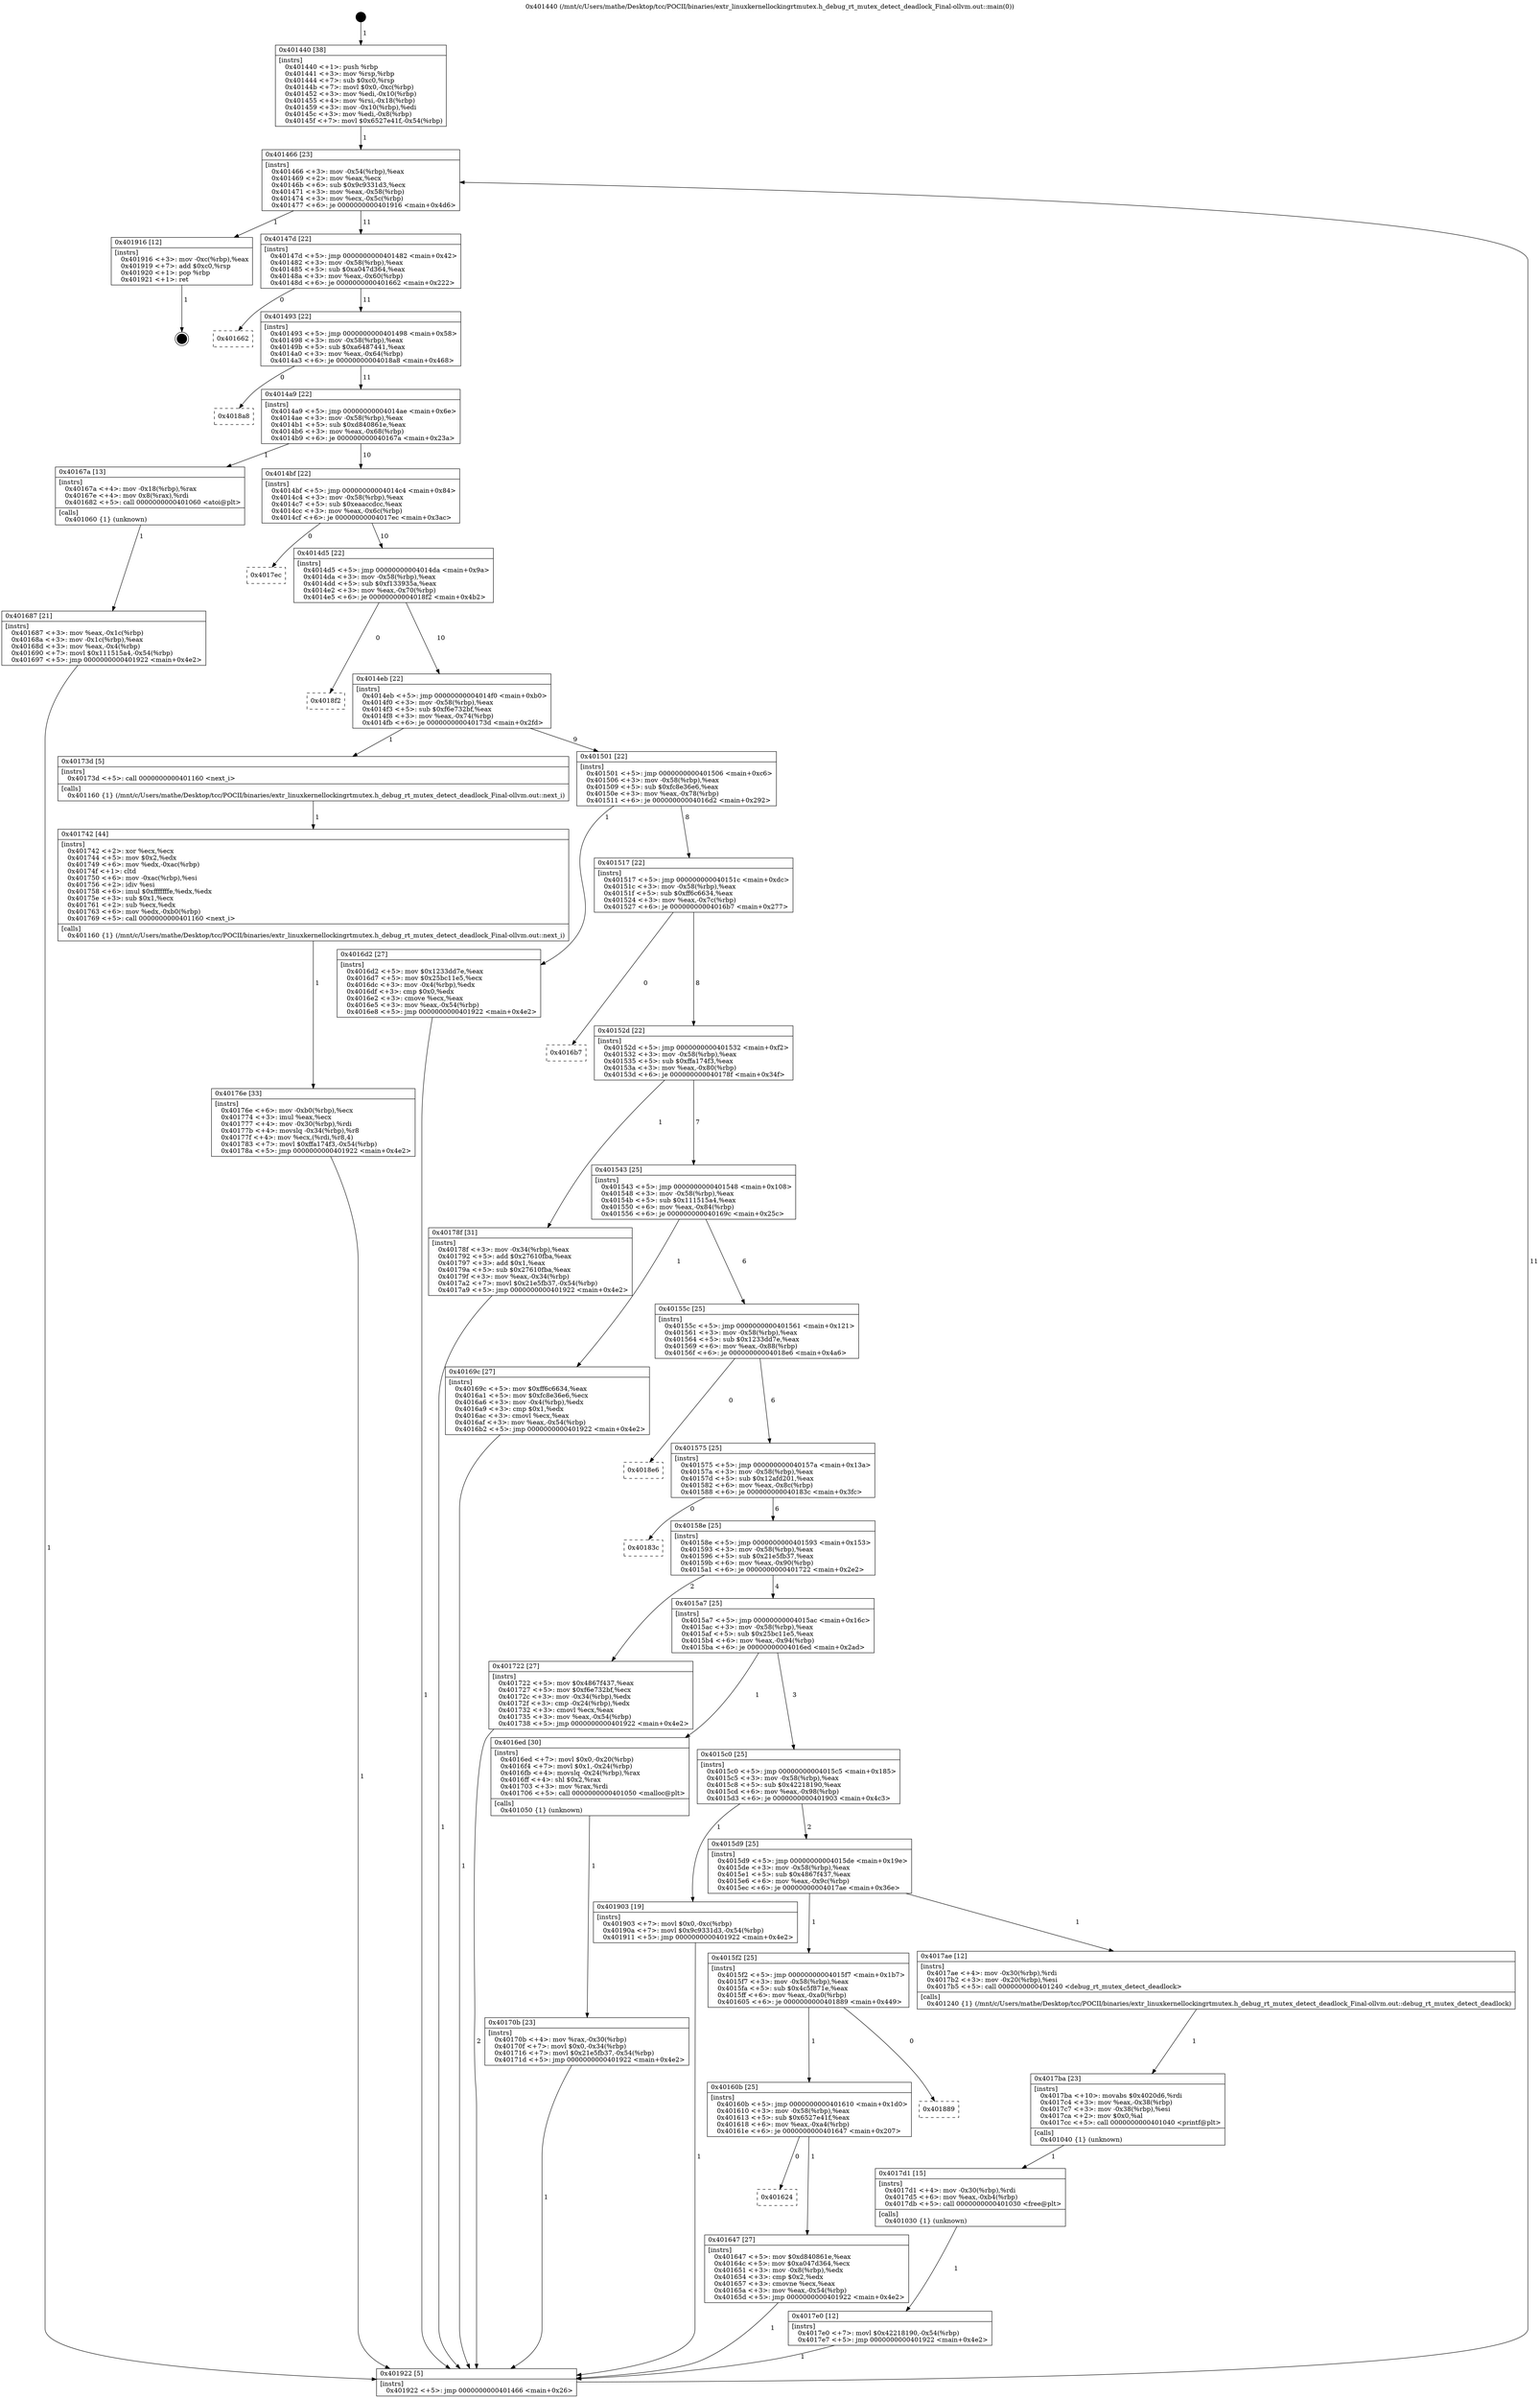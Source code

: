 digraph "0x401440" {
  label = "0x401440 (/mnt/c/Users/mathe/Desktop/tcc/POCII/binaries/extr_linuxkernellockingrtmutex.h_debug_rt_mutex_detect_deadlock_Final-ollvm.out::main(0))"
  labelloc = "t"
  node[shape=record]

  Entry [label="",width=0.3,height=0.3,shape=circle,fillcolor=black,style=filled]
  "0x401466" [label="{
     0x401466 [23]\l
     | [instrs]\l
     &nbsp;&nbsp;0x401466 \<+3\>: mov -0x54(%rbp),%eax\l
     &nbsp;&nbsp;0x401469 \<+2\>: mov %eax,%ecx\l
     &nbsp;&nbsp;0x40146b \<+6\>: sub $0x9c9331d3,%ecx\l
     &nbsp;&nbsp;0x401471 \<+3\>: mov %eax,-0x58(%rbp)\l
     &nbsp;&nbsp;0x401474 \<+3\>: mov %ecx,-0x5c(%rbp)\l
     &nbsp;&nbsp;0x401477 \<+6\>: je 0000000000401916 \<main+0x4d6\>\l
  }"]
  "0x401916" [label="{
     0x401916 [12]\l
     | [instrs]\l
     &nbsp;&nbsp;0x401916 \<+3\>: mov -0xc(%rbp),%eax\l
     &nbsp;&nbsp;0x401919 \<+7\>: add $0xc0,%rsp\l
     &nbsp;&nbsp;0x401920 \<+1\>: pop %rbp\l
     &nbsp;&nbsp;0x401921 \<+1\>: ret\l
  }"]
  "0x40147d" [label="{
     0x40147d [22]\l
     | [instrs]\l
     &nbsp;&nbsp;0x40147d \<+5\>: jmp 0000000000401482 \<main+0x42\>\l
     &nbsp;&nbsp;0x401482 \<+3\>: mov -0x58(%rbp),%eax\l
     &nbsp;&nbsp;0x401485 \<+5\>: sub $0xa047d364,%eax\l
     &nbsp;&nbsp;0x40148a \<+3\>: mov %eax,-0x60(%rbp)\l
     &nbsp;&nbsp;0x40148d \<+6\>: je 0000000000401662 \<main+0x222\>\l
  }"]
  Exit [label="",width=0.3,height=0.3,shape=circle,fillcolor=black,style=filled,peripheries=2]
  "0x401662" [label="{
     0x401662\l
  }", style=dashed]
  "0x401493" [label="{
     0x401493 [22]\l
     | [instrs]\l
     &nbsp;&nbsp;0x401493 \<+5\>: jmp 0000000000401498 \<main+0x58\>\l
     &nbsp;&nbsp;0x401498 \<+3\>: mov -0x58(%rbp),%eax\l
     &nbsp;&nbsp;0x40149b \<+5\>: sub $0xa6487441,%eax\l
     &nbsp;&nbsp;0x4014a0 \<+3\>: mov %eax,-0x64(%rbp)\l
     &nbsp;&nbsp;0x4014a3 \<+6\>: je 00000000004018a8 \<main+0x468\>\l
  }"]
  "0x4017e0" [label="{
     0x4017e0 [12]\l
     | [instrs]\l
     &nbsp;&nbsp;0x4017e0 \<+7\>: movl $0x42218190,-0x54(%rbp)\l
     &nbsp;&nbsp;0x4017e7 \<+5\>: jmp 0000000000401922 \<main+0x4e2\>\l
  }"]
  "0x4018a8" [label="{
     0x4018a8\l
  }", style=dashed]
  "0x4014a9" [label="{
     0x4014a9 [22]\l
     | [instrs]\l
     &nbsp;&nbsp;0x4014a9 \<+5\>: jmp 00000000004014ae \<main+0x6e\>\l
     &nbsp;&nbsp;0x4014ae \<+3\>: mov -0x58(%rbp),%eax\l
     &nbsp;&nbsp;0x4014b1 \<+5\>: sub $0xd840861e,%eax\l
     &nbsp;&nbsp;0x4014b6 \<+3\>: mov %eax,-0x68(%rbp)\l
     &nbsp;&nbsp;0x4014b9 \<+6\>: je 000000000040167a \<main+0x23a\>\l
  }"]
  "0x4017d1" [label="{
     0x4017d1 [15]\l
     | [instrs]\l
     &nbsp;&nbsp;0x4017d1 \<+4\>: mov -0x30(%rbp),%rdi\l
     &nbsp;&nbsp;0x4017d5 \<+6\>: mov %eax,-0xb4(%rbp)\l
     &nbsp;&nbsp;0x4017db \<+5\>: call 0000000000401030 \<free@plt\>\l
     | [calls]\l
     &nbsp;&nbsp;0x401030 \{1\} (unknown)\l
  }"]
  "0x40167a" [label="{
     0x40167a [13]\l
     | [instrs]\l
     &nbsp;&nbsp;0x40167a \<+4\>: mov -0x18(%rbp),%rax\l
     &nbsp;&nbsp;0x40167e \<+4\>: mov 0x8(%rax),%rdi\l
     &nbsp;&nbsp;0x401682 \<+5\>: call 0000000000401060 \<atoi@plt\>\l
     | [calls]\l
     &nbsp;&nbsp;0x401060 \{1\} (unknown)\l
  }"]
  "0x4014bf" [label="{
     0x4014bf [22]\l
     | [instrs]\l
     &nbsp;&nbsp;0x4014bf \<+5\>: jmp 00000000004014c4 \<main+0x84\>\l
     &nbsp;&nbsp;0x4014c4 \<+3\>: mov -0x58(%rbp),%eax\l
     &nbsp;&nbsp;0x4014c7 \<+5\>: sub $0xeaaccdcc,%eax\l
     &nbsp;&nbsp;0x4014cc \<+3\>: mov %eax,-0x6c(%rbp)\l
     &nbsp;&nbsp;0x4014cf \<+6\>: je 00000000004017ec \<main+0x3ac\>\l
  }"]
  "0x4017ba" [label="{
     0x4017ba [23]\l
     | [instrs]\l
     &nbsp;&nbsp;0x4017ba \<+10\>: movabs $0x4020d6,%rdi\l
     &nbsp;&nbsp;0x4017c4 \<+3\>: mov %eax,-0x38(%rbp)\l
     &nbsp;&nbsp;0x4017c7 \<+3\>: mov -0x38(%rbp),%esi\l
     &nbsp;&nbsp;0x4017ca \<+2\>: mov $0x0,%al\l
     &nbsp;&nbsp;0x4017cc \<+5\>: call 0000000000401040 \<printf@plt\>\l
     | [calls]\l
     &nbsp;&nbsp;0x401040 \{1\} (unknown)\l
  }"]
  "0x4017ec" [label="{
     0x4017ec\l
  }", style=dashed]
  "0x4014d5" [label="{
     0x4014d5 [22]\l
     | [instrs]\l
     &nbsp;&nbsp;0x4014d5 \<+5\>: jmp 00000000004014da \<main+0x9a\>\l
     &nbsp;&nbsp;0x4014da \<+3\>: mov -0x58(%rbp),%eax\l
     &nbsp;&nbsp;0x4014dd \<+5\>: sub $0xf133935a,%eax\l
     &nbsp;&nbsp;0x4014e2 \<+3\>: mov %eax,-0x70(%rbp)\l
     &nbsp;&nbsp;0x4014e5 \<+6\>: je 00000000004018f2 \<main+0x4b2\>\l
  }"]
  "0x40176e" [label="{
     0x40176e [33]\l
     | [instrs]\l
     &nbsp;&nbsp;0x40176e \<+6\>: mov -0xb0(%rbp),%ecx\l
     &nbsp;&nbsp;0x401774 \<+3\>: imul %eax,%ecx\l
     &nbsp;&nbsp;0x401777 \<+4\>: mov -0x30(%rbp),%rdi\l
     &nbsp;&nbsp;0x40177b \<+4\>: movslq -0x34(%rbp),%r8\l
     &nbsp;&nbsp;0x40177f \<+4\>: mov %ecx,(%rdi,%r8,4)\l
     &nbsp;&nbsp;0x401783 \<+7\>: movl $0xffa174f3,-0x54(%rbp)\l
     &nbsp;&nbsp;0x40178a \<+5\>: jmp 0000000000401922 \<main+0x4e2\>\l
  }"]
  "0x4018f2" [label="{
     0x4018f2\l
  }", style=dashed]
  "0x4014eb" [label="{
     0x4014eb [22]\l
     | [instrs]\l
     &nbsp;&nbsp;0x4014eb \<+5\>: jmp 00000000004014f0 \<main+0xb0\>\l
     &nbsp;&nbsp;0x4014f0 \<+3\>: mov -0x58(%rbp),%eax\l
     &nbsp;&nbsp;0x4014f3 \<+5\>: sub $0xf6e732bf,%eax\l
     &nbsp;&nbsp;0x4014f8 \<+3\>: mov %eax,-0x74(%rbp)\l
     &nbsp;&nbsp;0x4014fb \<+6\>: je 000000000040173d \<main+0x2fd\>\l
  }"]
  "0x401742" [label="{
     0x401742 [44]\l
     | [instrs]\l
     &nbsp;&nbsp;0x401742 \<+2\>: xor %ecx,%ecx\l
     &nbsp;&nbsp;0x401744 \<+5\>: mov $0x2,%edx\l
     &nbsp;&nbsp;0x401749 \<+6\>: mov %edx,-0xac(%rbp)\l
     &nbsp;&nbsp;0x40174f \<+1\>: cltd\l
     &nbsp;&nbsp;0x401750 \<+6\>: mov -0xac(%rbp),%esi\l
     &nbsp;&nbsp;0x401756 \<+2\>: idiv %esi\l
     &nbsp;&nbsp;0x401758 \<+6\>: imul $0xfffffffe,%edx,%edx\l
     &nbsp;&nbsp;0x40175e \<+3\>: sub $0x1,%ecx\l
     &nbsp;&nbsp;0x401761 \<+2\>: sub %ecx,%edx\l
     &nbsp;&nbsp;0x401763 \<+6\>: mov %edx,-0xb0(%rbp)\l
     &nbsp;&nbsp;0x401769 \<+5\>: call 0000000000401160 \<next_i\>\l
     | [calls]\l
     &nbsp;&nbsp;0x401160 \{1\} (/mnt/c/Users/mathe/Desktop/tcc/POCII/binaries/extr_linuxkernellockingrtmutex.h_debug_rt_mutex_detect_deadlock_Final-ollvm.out::next_i)\l
  }"]
  "0x40173d" [label="{
     0x40173d [5]\l
     | [instrs]\l
     &nbsp;&nbsp;0x40173d \<+5\>: call 0000000000401160 \<next_i\>\l
     | [calls]\l
     &nbsp;&nbsp;0x401160 \{1\} (/mnt/c/Users/mathe/Desktop/tcc/POCII/binaries/extr_linuxkernellockingrtmutex.h_debug_rt_mutex_detect_deadlock_Final-ollvm.out::next_i)\l
  }"]
  "0x401501" [label="{
     0x401501 [22]\l
     | [instrs]\l
     &nbsp;&nbsp;0x401501 \<+5\>: jmp 0000000000401506 \<main+0xc6\>\l
     &nbsp;&nbsp;0x401506 \<+3\>: mov -0x58(%rbp),%eax\l
     &nbsp;&nbsp;0x401509 \<+5\>: sub $0xfc8e36e6,%eax\l
     &nbsp;&nbsp;0x40150e \<+3\>: mov %eax,-0x78(%rbp)\l
     &nbsp;&nbsp;0x401511 \<+6\>: je 00000000004016d2 \<main+0x292\>\l
  }"]
  "0x40170b" [label="{
     0x40170b [23]\l
     | [instrs]\l
     &nbsp;&nbsp;0x40170b \<+4\>: mov %rax,-0x30(%rbp)\l
     &nbsp;&nbsp;0x40170f \<+7\>: movl $0x0,-0x34(%rbp)\l
     &nbsp;&nbsp;0x401716 \<+7\>: movl $0x21e5fb37,-0x54(%rbp)\l
     &nbsp;&nbsp;0x40171d \<+5\>: jmp 0000000000401922 \<main+0x4e2\>\l
  }"]
  "0x4016d2" [label="{
     0x4016d2 [27]\l
     | [instrs]\l
     &nbsp;&nbsp;0x4016d2 \<+5\>: mov $0x1233dd7e,%eax\l
     &nbsp;&nbsp;0x4016d7 \<+5\>: mov $0x25bc11e5,%ecx\l
     &nbsp;&nbsp;0x4016dc \<+3\>: mov -0x4(%rbp),%edx\l
     &nbsp;&nbsp;0x4016df \<+3\>: cmp $0x0,%edx\l
     &nbsp;&nbsp;0x4016e2 \<+3\>: cmove %ecx,%eax\l
     &nbsp;&nbsp;0x4016e5 \<+3\>: mov %eax,-0x54(%rbp)\l
     &nbsp;&nbsp;0x4016e8 \<+5\>: jmp 0000000000401922 \<main+0x4e2\>\l
  }"]
  "0x401517" [label="{
     0x401517 [22]\l
     | [instrs]\l
     &nbsp;&nbsp;0x401517 \<+5\>: jmp 000000000040151c \<main+0xdc\>\l
     &nbsp;&nbsp;0x40151c \<+3\>: mov -0x58(%rbp),%eax\l
     &nbsp;&nbsp;0x40151f \<+5\>: sub $0xff6c6634,%eax\l
     &nbsp;&nbsp;0x401524 \<+3\>: mov %eax,-0x7c(%rbp)\l
     &nbsp;&nbsp;0x401527 \<+6\>: je 00000000004016b7 \<main+0x277\>\l
  }"]
  "0x401687" [label="{
     0x401687 [21]\l
     | [instrs]\l
     &nbsp;&nbsp;0x401687 \<+3\>: mov %eax,-0x1c(%rbp)\l
     &nbsp;&nbsp;0x40168a \<+3\>: mov -0x1c(%rbp),%eax\l
     &nbsp;&nbsp;0x40168d \<+3\>: mov %eax,-0x4(%rbp)\l
     &nbsp;&nbsp;0x401690 \<+7\>: movl $0x111515a4,-0x54(%rbp)\l
     &nbsp;&nbsp;0x401697 \<+5\>: jmp 0000000000401922 \<main+0x4e2\>\l
  }"]
  "0x4016b7" [label="{
     0x4016b7\l
  }", style=dashed]
  "0x40152d" [label="{
     0x40152d [22]\l
     | [instrs]\l
     &nbsp;&nbsp;0x40152d \<+5\>: jmp 0000000000401532 \<main+0xf2\>\l
     &nbsp;&nbsp;0x401532 \<+3\>: mov -0x58(%rbp),%eax\l
     &nbsp;&nbsp;0x401535 \<+5\>: sub $0xffa174f3,%eax\l
     &nbsp;&nbsp;0x40153a \<+3\>: mov %eax,-0x80(%rbp)\l
     &nbsp;&nbsp;0x40153d \<+6\>: je 000000000040178f \<main+0x34f\>\l
  }"]
  "0x401440" [label="{
     0x401440 [38]\l
     | [instrs]\l
     &nbsp;&nbsp;0x401440 \<+1\>: push %rbp\l
     &nbsp;&nbsp;0x401441 \<+3\>: mov %rsp,%rbp\l
     &nbsp;&nbsp;0x401444 \<+7\>: sub $0xc0,%rsp\l
     &nbsp;&nbsp;0x40144b \<+7\>: movl $0x0,-0xc(%rbp)\l
     &nbsp;&nbsp;0x401452 \<+3\>: mov %edi,-0x10(%rbp)\l
     &nbsp;&nbsp;0x401455 \<+4\>: mov %rsi,-0x18(%rbp)\l
     &nbsp;&nbsp;0x401459 \<+3\>: mov -0x10(%rbp),%edi\l
     &nbsp;&nbsp;0x40145c \<+3\>: mov %edi,-0x8(%rbp)\l
     &nbsp;&nbsp;0x40145f \<+7\>: movl $0x6527e41f,-0x54(%rbp)\l
  }"]
  "0x40178f" [label="{
     0x40178f [31]\l
     | [instrs]\l
     &nbsp;&nbsp;0x40178f \<+3\>: mov -0x34(%rbp),%eax\l
     &nbsp;&nbsp;0x401792 \<+5\>: add $0x27610fba,%eax\l
     &nbsp;&nbsp;0x401797 \<+3\>: add $0x1,%eax\l
     &nbsp;&nbsp;0x40179a \<+5\>: sub $0x27610fba,%eax\l
     &nbsp;&nbsp;0x40179f \<+3\>: mov %eax,-0x34(%rbp)\l
     &nbsp;&nbsp;0x4017a2 \<+7\>: movl $0x21e5fb37,-0x54(%rbp)\l
     &nbsp;&nbsp;0x4017a9 \<+5\>: jmp 0000000000401922 \<main+0x4e2\>\l
  }"]
  "0x401543" [label="{
     0x401543 [25]\l
     | [instrs]\l
     &nbsp;&nbsp;0x401543 \<+5\>: jmp 0000000000401548 \<main+0x108\>\l
     &nbsp;&nbsp;0x401548 \<+3\>: mov -0x58(%rbp),%eax\l
     &nbsp;&nbsp;0x40154b \<+5\>: sub $0x111515a4,%eax\l
     &nbsp;&nbsp;0x401550 \<+6\>: mov %eax,-0x84(%rbp)\l
     &nbsp;&nbsp;0x401556 \<+6\>: je 000000000040169c \<main+0x25c\>\l
  }"]
  "0x401922" [label="{
     0x401922 [5]\l
     | [instrs]\l
     &nbsp;&nbsp;0x401922 \<+5\>: jmp 0000000000401466 \<main+0x26\>\l
  }"]
  "0x40169c" [label="{
     0x40169c [27]\l
     | [instrs]\l
     &nbsp;&nbsp;0x40169c \<+5\>: mov $0xff6c6634,%eax\l
     &nbsp;&nbsp;0x4016a1 \<+5\>: mov $0xfc8e36e6,%ecx\l
     &nbsp;&nbsp;0x4016a6 \<+3\>: mov -0x4(%rbp),%edx\l
     &nbsp;&nbsp;0x4016a9 \<+3\>: cmp $0x1,%edx\l
     &nbsp;&nbsp;0x4016ac \<+3\>: cmovl %ecx,%eax\l
     &nbsp;&nbsp;0x4016af \<+3\>: mov %eax,-0x54(%rbp)\l
     &nbsp;&nbsp;0x4016b2 \<+5\>: jmp 0000000000401922 \<main+0x4e2\>\l
  }"]
  "0x40155c" [label="{
     0x40155c [25]\l
     | [instrs]\l
     &nbsp;&nbsp;0x40155c \<+5\>: jmp 0000000000401561 \<main+0x121\>\l
     &nbsp;&nbsp;0x401561 \<+3\>: mov -0x58(%rbp),%eax\l
     &nbsp;&nbsp;0x401564 \<+5\>: sub $0x1233dd7e,%eax\l
     &nbsp;&nbsp;0x401569 \<+6\>: mov %eax,-0x88(%rbp)\l
     &nbsp;&nbsp;0x40156f \<+6\>: je 00000000004018e6 \<main+0x4a6\>\l
  }"]
  "0x401624" [label="{
     0x401624\l
  }", style=dashed]
  "0x4018e6" [label="{
     0x4018e6\l
  }", style=dashed]
  "0x401575" [label="{
     0x401575 [25]\l
     | [instrs]\l
     &nbsp;&nbsp;0x401575 \<+5\>: jmp 000000000040157a \<main+0x13a\>\l
     &nbsp;&nbsp;0x40157a \<+3\>: mov -0x58(%rbp),%eax\l
     &nbsp;&nbsp;0x40157d \<+5\>: sub $0x12afd201,%eax\l
     &nbsp;&nbsp;0x401582 \<+6\>: mov %eax,-0x8c(%rbp)\l
     &nbsp;&nbsp;0x401588 \<+6\>: je 000000000040183c \<main+0x3fc\>\l
  }"]
  "0x401647" [label="{
     0x401647 [27]\l
     | [instrs]\l
     &nbsp;&nbsp;0x401647 \<+5\>: mov $0xd840861e,%eax\l
     &nbsp;&nbsp;0x40164c \<+5\>: mov $0xa047d364,%ecx\l
     &nbsp;&nbsp;0x401651 \<+3\>: mov -0x8(%rbp),%edx\l
     &nbsp;&nbsp;0x401654 \<+3\>: cmp $0x2,%edx\l
     &nbsp;&nbsp;0x401657 \<+3\>: cmovne %ecx,%eax\l
     &nbsp;&nbsp;0x40165a \<+3\>: mov %eax,-0x54(%rbp)\l
     &nbsp;&nbsp;0x40165d \<+5\>: jmp 0000000000401922 \<main+0x4e2\>\l
  }"]
  "0x40183c" [label="{
     0x40183c\l
  }", style=dashed]
  "0x40158e" [label="{
     0x40158e [25]\l
     | [instrs]\l
     &nbsp;&nbsp;0x40158e \<+5\>: jmp 0000000000401593 \<main+0x153\>\l
     &nbsp;&nbsp;0x401593 \<+3\>: mov -0x58(%rbp),%eax\l
     &nbsp;&nbsp;0x401596 \<+5\>: sub $0x21e5fb37,%eax\l
     &nbsp;&nbsp;0x40159b \<+6\>: mov %eax,-0x90(%rbp)\l
     &nbsp;&nbsp;0x4015a1 \<+6\>: je 0000000000401722 \<main+0x2e2\>\l
  }"]
  "0x40160b" [label="{
     0x40160b [25]\l
     | [instrs]\l
     &nbsp;&nbsp;0x40160b \<+5\>: jmp 0000000000401610 \<main+0x1d0\>\l
     &nbsp;&nbsp;0x401610 \<+3\>: mov -0x58(%rbp),%eax\l
     &nbsp;&nbsp;0x401613 \<+5\>: sub $0x6527e41f,%eax\l
     &nbsp;&nbsp;0x401618 \<+6\>: mov %eax,-0xa4(%rbp)\l
     &nbsp;&nbsp;0x40161e \<+6\>: je 0000000000401647 \<main+0x207\>\l
  }"]
  "0x401722" [label="{
     0x401722 [27]\l
     | [instrs]\l
     &nbsp;&nbsp;0x401722 \<+5\>: mov $0x4867f437,%eax\l
     &nbsp;&nbsp;0x401727 \<+5\>: mov $0xf6e732bf,%ecx\l
     &nbsp;&nbsp;0x40172c \<+3\>: mov -0x34(%rbp),%edx\l
     &nbsp;&nbsp;0x40172f \<+3\>: cmp -0x24(%rbp),%edx\l
     &nbsp;&nbsp;0x401732 \<+3\>: cmovl %ecx,%eax\l
     &nbsp;&nbsp;0x401735 \<+3\>: mov %eax,-0x54(%rbp)\l
     &nbsp;&nbsp;0x401738 \<+5\>: jmp 0000000000401922 \<main+0x4e2\>\l
  }"]
  "0x4015a7" [label="{
     0x4015a7 [25]\l
     | [instrs]\l
     &nbsp;&nbsp;0x4015a7 \<+5\>: jmp 00000000004015ac \<main+0x16c\>\l
     &nbsp;&nbsp;0x4015ac \<+3\>: mov -0x58(%rbp),%eax\l
     &nbsp;&nbsp;0x4015af \<+5\>: sub $0x25bc11e5,%eax\l
     &nbsp;&nbsp;0x4015b4 \<+6\>: mov %eax,-0x94(%rbp)\l
     &nbsp;&nbsp;0x4015ba \<+6\>: je 00000000004016ed \<main+0x2ad\>\l
  }"]
  "0x401889" [label="{
     0x401889\l
  }", style=dashed]
  "0x4016ed" [label="{
     0x4016ed [30]\l
     | [instrs]\l
     &nbsp;&nbsp;0x4016ed \<+7\>: movl $0x0,-0x20(%rbp)\l
     &nbsp;&nbsp;0x4016f4 \<+7\>: movl $0x1,-0x24(%rbp)\l
     &nbsp;&nbsp;0x4016fb \<+4\>: movslq -0x24(%rbp),%rax\l
     &nbsp;&nbsp;0x4016ff \<+4\>: shl $0x2,%rax\l
     &nbsp;&nbsp;0x401703 \<+3\>: mov %rax,%rdi\l
     &nbsp;&nbsp;0x401706 \<+5\>: call 0000000000401050 \<malloc@plt\>\l
     | [calls]\l
     &nbsp;&nbsp;0x401050 \{1\} (unknown)\l
  }"]
  "0x4015c0" [label="{
     0x4015c0 [25]\l
     | [instrs]\l
     &nbsp;&nbsp;0x4015c0 \<+5\>: jmp 00000000004015c5 \<main+0x185\>\l
     &nbsp;&nbsp;0x4015c5 \<+3\>: mov -0x58(%rbp),%eax\l
     &nbsp;&nbsp;0x4015c8 \<+5\>: sub $0x42218190,%eax\l
     &nbsp;&nbsp;0x4015cd \<+6\>: mov %eax,-0x98(%rbp)\l
     &nbsp;&nbsp;0x4015d3 \<+6\>: je 0000000000401903 \<main+0x4c3\>\l
  }"]
  "0x4015f2" [label="{
     0x4015f2 [25]\l
     | [instrs]\l
     &nbsp;&nbsp;0x4015f2 \<+5\>: jmp 00000000004015f7 \<main+0x1b7\>\l
     &nbsp;&nbsp;0x4015f7 \<+3\>: mov -0x58(%rbp),%eax\l
     &nbsp;&nbsp;0x4015fa \<+5\>: sub $0x4c5f871e,%eax\l
     &nbsp;&nbsp;0x4015ff \<+6\>: mov %eax,-0xa0(%rbp)\l
     &nbsp;&nbsp;0x401605 \<+6\>: je 0000000000401889 \<main+0x449\>\l
  }"]
  "0x401903" [label="{
     0x401903 [19]\l
     | [instrs]\l
     &nbsp;&nbsp;0x401903 \<+7\>: movl $0x0,-0xc(%rbp)\l
     &nbsp;&nbsp;0x40190a \<+7\>: movl $0x9c9331d3,-0x54(%rbp)\l
     &nbsp;&nbsp;0x401911 \<+5\>: jmp 0000000000401922 \<main+0x4e2\>\l
  }"]
  "0x4015d9" [label="{
     0x4015d9 [25]\l
     | [instrs]\l
     &nbsp;&nbsp;0x4015d9 \<+5\>: jmp 00000000004015de \<main+0x19e\>\l
     &nbsp;&nbsp;0x4015de \<+3\>: mov -0x58(%rbp),%eax\l
     &nbsp;&nbsp;0x4015e1 \<+5\>: sub $0x4867f437,%eax\l
     &nbsp;&nbsp;0x4015e6 \<+6\>: mov %eax,-0x9c(%rbp)\l
     &nbsp;&nbsp;0x4015ec \<+6\>: je 00000000004017ae \<main+0x36e\>\l
  }"]
  "0x4017ae" [label="{
     0x4017ae [12]\l
     | [instrs]\l
     &nbsp;&nbsp;0x4017ae \<+4\>: mov -0x30(%rbp),%rdi\l
     &nbsp;&nbsp;0x4017b2 \<+3\>: mov -0x20(%rbp),%esi\l
     &nbsp;&nbsp;0x4017b5 \<+5\>: call 0000000000401240 \<debug_rt_mutex_detect_deadlock\>\l
     | [calls]\l
     &nbsp;&nbsp;0x401240 \{1\} (/mnt/c/Users/mathe/Desktop/tcc/POCII/binaries/extr_linuxkernellockingrtmutex.h_debug_rt_mutex_detect_deadlock_Final-ollvm.out::debug_rt_mutex_detect_deadlock)\l
  }"]
  Entry -> "0x401440" [label=" 1"]
  "0x401466" -> "0x401916" [label=" 1"]
  "0x401466" -> "0x40147d" [label=" 11"]
  "0x401916" -> Exit [label=" 1"]
  "0x40147d" -> "0x401662" [label=" 0"]
  "0x40147d" -> "0x401493" [label=" 11"]
  "0x401903" -> "0x401922" [label=" 1"]
  "0x401493" -> "0x4018a8" [label=" 0"]
  "0x401493" -> "0x4014a9" [label=" 11"]
  "0x4017e0" -> "0x401922" [label=" 1"]
  "0x4014a9" -> "0x40167a" [label=" 1"]
  "0x4014a9" -> "0x4014bf" [label=" 10"]
  "0x4017d1" -> "0x4017e0" [label=" 1"]
  "0x4014bf" -> "0x4017ec" [label=" 0"]
  "0x4014bf" -> "0x4014d5" [label=" 10"]
  "0x4017ba" -> "0x4017d1" [label=" 1"]
  "0x4014d5" -> "0x4018f2" [label=" 0"]
  "0x4014d5" -> "0x4014eb" [label=" 10"]
  "0x4017ae" -> "0x4017ba" [label=" 1"]
  "0x4014eb" -> "0x40173d" [label=" 1"]
  "0x4014eb" -> "0x401501" [label=" 9"]
  "0x40178f" -> "0x401922" [label=" 1"]
  "0x401501" -> "0x4016d2" [label=" 1"]
  "0x401501" -> "0x401517" [label=" 8"]
  "0x40176e" -> "0x401922" [label=" 1"]
  "0x401517" -> "0x4016b7" [label=" 0"]
  "0x401517" -> "0x40152d" [label=" 8"]
  "0x401742" -> "0x40176e" [label=" 1"]
  "0x40152d" -> "0x40178f" [label=" 1"]
  "0x40152d" -> "0x401543" [label=" 7"]
  "0x40173d" -> "0x401742" [label=" 1"]
  "0x401543" -> "0x40169c" [label=" 1"]
  "0x401543" -> "0x40155c" [label=" 6"]
  "0x401722" -> "0x401922" [label=" 2"]
  "0x40155c" -> "0x4018e6" [label=" 0"]
  "0x40155c" -> "0x401575" [label=" 6"]
  "0x40170b" -> "0x401922" [label=" 1"]
  "0x401575" -> "0x40183c" [label=" 0"]
  "0x401575" -> "0x40158e" [label=" 6"]
  "0x4016ed" -> "0x40170b" [label=" 1"]
  "0x40158e" -> "0x401722" [label=" 2"]
  "0x40158e" -> "0x4015a7" [label=" 4"]
  "0x40169c" -> "0x401922" [label=" 1"]
  "0x4015a7" -> "0x4016ed" [label=" 1"]
  "0x4015a7" -> "0x4015c0" [label=" 3"]
  "0x401687" -> "0x401922" [label=" 1"]
  "0x4015c0" -> "0x401903" [label=" 1"]
  "0x4015c0" -> "0x4015d9" [label=" 2"]
  "0x401922" -> "0x401466" [label=" 11"]
  "0x4015d9" -> "0x4017ae" [label=" 1"]
  "0x4015d9" -> "0x4015f2" [label=" 1"]
  "0x40167a" -> "0x401687" [label=" 1"]
  "0x4015f2" -> "0x401889" [label=" 0"]
  "0x4015f2" -> "0x40160b" [label=" 1"]
  "0x4016d2" -> "0x401922" [label=" 1"]
  "0x40160b" -> "0x401647" [label=" 1"]
  "0x40160b" -> "0x401624" [label=" 0"]
  "0x401647" -> "0x401922" [label=" 1"]
  "0x401440" -> "0x401466" [label=" 1"]
}
